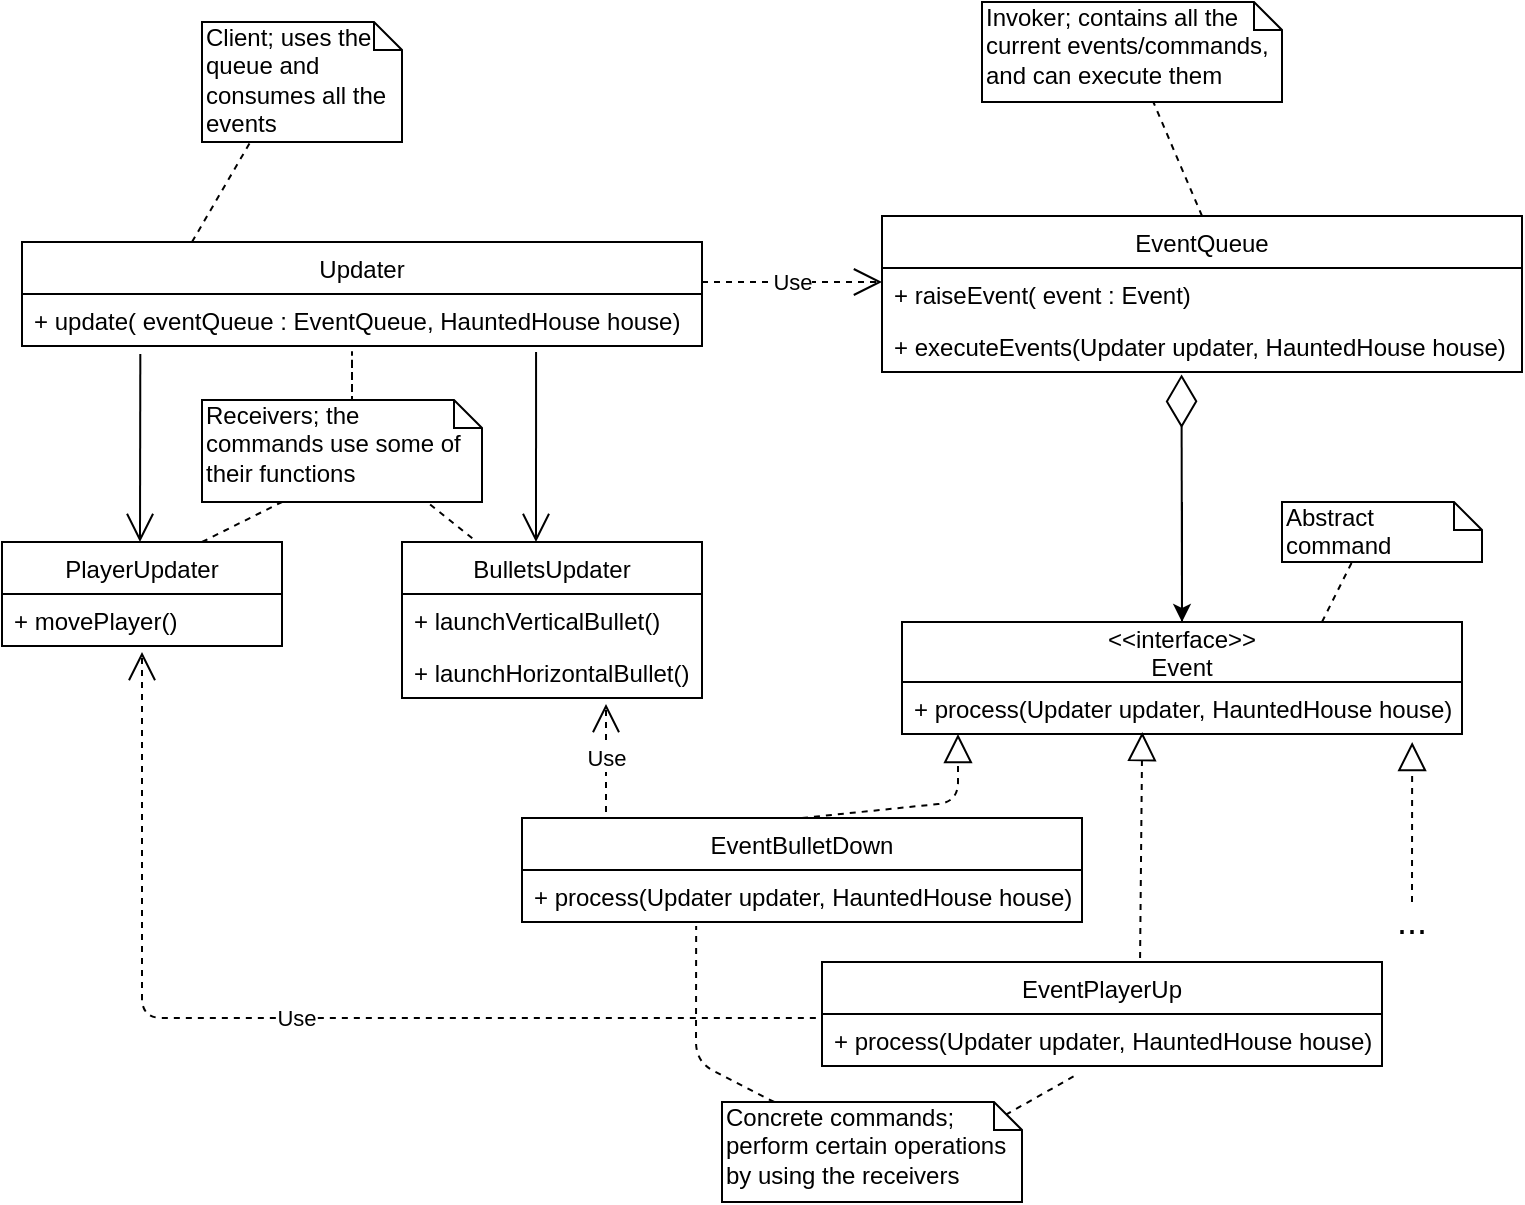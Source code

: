 <mxfile version="10.6.7" type="device"><diagram id="NFGaNk8pFJrYSLJNn4He" name="Page-1"><mxGraphModel dx="918" dy="599" grid="1" gridSize="10" guides="1" tooltips="1" connect="1" arrows="1" fold="1" page="1" pageScale="1" pageWidth="827" pageHeight="1169" math="0" shadow="0"><root><mxCell id="0"/><mxCell id="1" parent="0"/><mxCell id="ev_TJrRn8RHCsd9zcka4-1" value="Updater" style="swimlane;fontStyle=0;childLayout=stackLayout;horizontal=1;startSize=26;fillColor=none;horizontalStack=0;resizeParent=1;resizeParentMax=0;resizeLast=0;collapsible=1;marginBottom=0;" vertex="1" parent="1"><mxGeometry x="20" y="140" width="340" height="52" as="geometry"/></mxCell><mxCell id="ev_TJrRn8RHCsd9zcka4-2" value="+ update( eventQueue : EventQueue, HauntedHouse house)" style="text;strokeColor=none;fillColor=none;align=left;verticalAlign=top;spacingLeft=4;spacingRight=4;overflow=hidden;rotatable=0;points=[[0,0.5],[1,0.5]];portConstraint=eastwest;" vertex="1" parent="ev_TJrRn8RHCsd9zcka4-1"><mxGeometry y="26" width="340" height="26" as="geometry"/></mxCell><mxCell id="ev_TJrRn8RHCsd9zcka4-5" value="" style="endArrow=none;dashed=1;html=1;exitX=0.25;exitY=0;exitDx=0;exitDy=0;" edge="1" parent="1" source="ev_TJrRn8RHCsd9zcka4-1"><mxGeometry width="50" height="50" relative="1" as="geometry"><mxPoint x="90" y="130" as="sourcePoint"/><mxPoint x="140" y="80" as="targetPoint"/><Array as="points"/></mxGeometry></mxCell><mxCell id="ev_TJrRn8RHCsd9zcka4-6" value="Client; uses the queue and consumes all the events" style="shape=note;whiteSpace=wrap;html=1;size=14;verticalAlign=top;align=left;spacingTop=-6;" vertex="1" parent="1"><mxGeometry x="110" y="30" width="100" height="60" as="geometry"/></mxCell><mxCell id="ev_TJrRn8RHCsd9zcka4-7" value="Use" style="endArrow=open;endSize=12;dashed=1;html=1;" edge="1" parent="1"><mxGeometry width="160" relative="1" as="geometry"><mxPoint x="360" y="160" as="sourcePoint"/><mxPoint x="450" y="160" as="targetPoint"/></mxGeometry></mxCell><mxCell id="ev_TJrRn8RHCsd9zcka4-8" value="EventQueue" style="swimlane;fontStyle=0;childLayout=stackLayout;horizontal=1;startSize=26;fillColor=none;horizontalStack=0;resizeParent=1;resizeParentMax=0;resizeLast=0;collapsible=1;marginBottom=0;" vertex="1" parent="1"><mxGeometry x="450" y="127" width="320" height="78" as="geometry"/></mxCell><mxCell id="ev_TJrRn8RHCsd9zcka4-9" value="+ raiseEvent( event : Event)" style="text;strokeColor=none;fillColor=none;align=left;verticalAlign=top;spacingLeft=4;spacingRight=4;overflow=hidden;rotatable=0;points=[[0,0.5],[1,0.5]];portConstraint=eastwest;" vertex="1" parent="ev_TJrRn8RHCsd9zcka4-8"><mxGeometry y="26" width="320" height="26" as="geometry"/></mxCell><mxCell id="ev_TJrRn8RHCsd9zcka4-10" value="+ executeEvents(Updater updater, HauntedHouse house)" style="text;strokeColor=none;fillColor=none;align=left;verticalAlign=top;spacingLeft=4;spacingRight=4;overflow=hidden;rotatable=0;points=[[0,0.5],[1,0.5]];portConstraint=eastwest;" vertex="1" parent="ev_TJrRn8RHCsd9zcka4-8"><mxGeometry y="52" width="320" height="26" as="geometry"/></mxCell><mxCell id="ev_TJrRn8RHCsd9zcka4-12" value="" style="endArrow=none;dashed=1;html=1;exitX=0.5;exitY=0;exitDx=0;exitDy=0;" edge="1" parent="1" source="ev_TJrRn8RHCsd9zcka4-8" target="ev_TJrRn8RHCsd9zcka4-13"><mxGeometry width="50" height="50" relative="1" as="geometry"><mxPoint x="410" y="120" as="sourcePoint"/><mxPoint x="460" y="70" as="targetPoint"/></mxGeometry></mxCell><mxCell id="ev_TJrRn8RHCsd9zcka4-13" value="Invoker; contains all the current events/commands, and can execute them" style="shape=note;whiteSpace=wrap;html=1;size=14;verticalAlign=top;align=left;spacingTop=-6;" vertex="1" parent="1"><mxGeometry x="500" y="20" width="150" height="50" as="geometry"/></mxCell><mxCell id="ev_TJrRn8RHCsd9zcka4-14" value="" style="endArrow=diamondThin;endFill=0;endSize=24;html=1;entryX=0.468;entryY=1.046;entryDx=0;entryDy=0;entryPerimeter=0;exitX=0.5;exitY=0;exitDx=0;exitDy=0;" edge="1" parent="1" source="ev_TJrRn8RHCsd9zcka4-15" target="ev_TJrRn8RHCsd9zcka4-10"><mxGeometry width="160" relative="1" as="geometry"><mxPoint x="607" y="320" as="sourcePoint"/><mxPoint x="607" y="207" as="targetPoint"/></mxGeometry></mxCell><mxCell id="ev_TJrRn8RHCsd9zcka4-15" value="&#10;&lt;&lt;interface&gt;&gt;&#10;Event&#10;" style="swimlane;fontStyle=0;childLayout=stackLayout;horizontal=1;startSize=30;fillColor=none;horizontalStack=0;resizeParent=1;resizeParentMax=0;resizeLast=0;collapsible=1;marginBottom=0;" vertex="1" parent="1"><mxGeometry x="460" y="330" width="280" height="56" as="geometry"/></mxCell><mxCell id="ev_TJrRn8RHCsd9zcka4-16" value="+ process(Updater updater, HauntedHouse house)" style="text;strokeColor=none;fillColor=none;align=left;verticalAlign=top;spacingLeft=4;spacingRight=4;overflow=hidden;rotatable=0;points=[[0,0.5],[1,0.5]];portConstraint=eastwest;" vertex="1" parent="ev_TJrRn8RHCsd9zcka4-15"><mxGeometry y="30" width="280" height="26" as="geometry"/></mxCell><mxCell id="ev_TJrRn8RHCsd9zcka4-22" value="" style="endArrow=classic;html=1;" edge="1" parent="1"><mxGeometry width="50" height="50" relative="1" as="geometry"><mxPoint x="600" y="270" as="sourcePoint"/><mxPoint x="600" y="330" as="targetPoint"/></mxGeometry></mxCell><mxCell id="ev_TJrRn8RHCsd9zcka4-23" value="" style="endArrow=none;dashed=1;html=1;exitX=0.75;exitY=0;exitDx=0;exitDy=0;" edge="1" parent="1" source="ev_TJrRn8RHCsd9zcka4-15"><mxGeometry width="50" height="50" relative="1" as="geometry"><mxPoint x="680" y="310" as="sourcePoint"/><mxPoint x="690" y="290" as="targetPoint"/></mxGeometry></mxCell><mxCell id="ev_TJrRn8RHCsd9zcka4-24" value="Abstract command" style="shape=note;whiteSpace=wrap;html=1;size=14;verticalAlign=top;align=left;spacingTop=-6;" vertex="1" parent="1"><mxGeometry x="650" y="270" width="100" height="30" as="geometry"/></mxCell><mxCell id="ev_TJrRn8RHCsd9zcka4-25" value="" style="endArrow=block;dashed=1;endFill=0;endSize=12;html=1;entryX=0.1;entryY=1;entryDx=0;entryDy=0;entryPerimeter=0;exitX=0.5;exitY=0;exitDx=0;exitDy=0;" edge="1" parent="1" source="ev_TJrRn8RHCsd9zcka4-32" target="ev_TJrRn8RHCsd9zcka4-16"><mxGeometry width="160" relative="1" as="geometry"><mxPoint x="489" y="470" as="sourcePoint"/><mxPoint x="489" y="391" as="targetPoint"/><Array as="points"><mxPoint x="488" y="420"/></Array></mxGeometry></mxCell><mxCell id="ev_TJrRn8RHCsd9zcka4-28" value="" style="endArrow=block;dashed=1;endFill=0;endSize=12;html=1;entryX=0.429;entryY=0.962;entryDx=0;entryDy=0;entryPerimeter=0;exitX=0.568;exitY=-0.038;exitDx=0;exitDy=0;exitPerimeter=0;" edge="1" parent="1" source="ev_TJrRn8RHCsd9zcka4-36" target="ev_TJrRn8RHCsd9zcka4-16"><mxGeometry width="160" relative="1" as="geometry"><mxPoint x="580" y="470" as="sourcePoint"/><mxPoint x="580" y="390" as="targetPoint"/></mxGeometry></mxCell><mxCell id="ev_TJrRn8RHCsd9zcka4-29" value="" style="endArrow=block;dashed=1;endFill=0;endSize=12;html=1;entryX=0.911;entryY=1.154;entryDx=0;entryDy=0;entryPerimeter=0;" edge="1" parent="1" target="ev_TJrRn8RHCsd9zcka4-16"><mxGeometry width="160" relative="1" as="geometry"><mxPoint x="715" y="470" as="sourcePoint"/><mxPoint x="790" y="460" as="targetPoint"/></mxGeometry></mxCell><mxCell id="ev_TJrRn8RHCsd9zcka4-30" value="&lt;font style=&quot;font-size: 18px&quot;&gt;...&lt;/font&gt;" style="text;html=1;strokeColor=none;fillColor=none;align=center;verticalAlign=middle;whiteSpace=wrap;rounded=0;" vertex="1" parent="1"><mxGeometry x="690" y="470" width="50" height="20" as="geometry"/></mxCell><mxCell id="ev_TJrRn8RHCsd9zcka4-32" value="EventBulletDown" style="swimlane;fontStyle=0;childLayout=stackLayout;horizontal=1;startSize=26;fillColor=none;horizontalStack=0;resizeParent=1;resizeParentMax=0;resizeLast=0;collapsible=1;marginBottom=0;" vertex="1" parent="1"><mxGeometry x="270" y="428" width="280" height="52" as="geometry"/></mxCell><mxCell id="ev_TJrRn8RHCsd9zcka4-33" value="+ process(Updater updater, HauntedHouse house)" style="text;strokeColor=none;fillColor=none;align=left;verticalAlign=top;spacingLeft=4;spacingRight=4;overflow=hidden;rotatable=0;points=[[0,0.5],[1,0.5]];portConstraint=eastwest;" vertex="1" parent="ev_TJrRn8RHCsd9zcka4-32"><mxGeometry y="26" width="280" height="26" as="geometry"/></mxCell><mxCell id="ev_TJrRn8RHCsd9zcka4-36" value="EventPlayerUp" style="swimlane;fontStyle=0;childLayout=stackLayout;horizontal=1;startSize=26;fillColor=none;horizontalStack=0;resizeParent=1;resizeParentMax=0;resizeLast=0;collapsible=1;marginBottom=0;" vertex="1" parent="1"><mxGeometry x="420" y="500" width="280" height="52" as="geometry"/></mxCell><mxCell id="ev_TJrRn8RHCsd9zcka4-37" value="+ process(Updater updater, HauntedHouse house)" style="text;strokeColor=none;fillColor=none;align=left;verticalAlign=top;spacingLeft=4;spacingRight=4;overflow=hidden;rotatable=0;points=[[0,0.5],[1,0.5]];portConstraint=eastwest;" vertex="1" parent="ev_TJrRn8RHCsd9zcka4-36"><mxGeometry y="26" width="280" height="26" as="geometry"/></mxCell><mxCell id="ev_TJrRn8RHCsd9zcka4-41" value="" style="endArrow=none;dashed=1;html=1;entryX=0.311;entryY=1.077;entryDx=0;entryDy=0;entryPerimeter=0;" edge="1" parent="1" source="ev_TJrRn8RHCsd9zcka4-43" target="ev_TJrRn8RHCsd9zcka4-33"><mxGeometry width="50" height="50" relative="1" as="geometry"><mxPoint x="420" y="600" as="sourcePoint"/><mxPoint x="370" y="570" as="targetPoint"/><Array as="points"><mxPoint x="357" y="550"/></Array></mxGeometry></mxCell><mxCell id="ev_TJrRn8RHCsd9zcka4-42" value="" style="endArrow=none;dashed=1;html=1;entryX=0.457;entryY=1.154;entryDx=0;entryDy=0;entryPerimeter=0;" edge="1" parent="1" target="ev_TJrRn8RHCsd9zcka4-37"><mxGeometry width="50" height="50" relative="1" as="geometry"><mxPoint x="470" y="600" as="sourcePoint"/><mxPoint x="530" y="590" as="targetPoint"/></mxGeometry></mxCell><mxCell id="ev_TJrRn8RHCsd9zcka4-43" value="Concrete commands;&lt;br&gt;perform certain operations by using the receivers&lt;br&gt;" style="shape=note;whiteSpace=wrap;html=1;size=14;verticalAlign=top;align=left;spacingTop=-6;" vertex="1" parent="1"><mxGeometry x="370" y="570" width="150" height="50" as="geometry"/></mxCell><mxCell id="ev_TJrRn8RHCsd9zcka4-44" value="" style="endArrow=open;endFill=1;endSize=12;html=1;exitX=0.174;exitY=1.154;exitDx=0;exitDy=0;exitPerimeter=0;" edge="1" parent="1" source="ev_TJrRn8RHCsd9zcka4-2"><mxGeometry width="160" relative="1" as="geometry"><mxPoint x="90" y="210" as="sourcePoint"/><mxPoint x="79" y="290" as="targetPoint"/></mxGeometry></mxCell><mxCell id="ev_TJrRn8RHCsd9zcka4-45" value="" style="endArrow=open;endFill=1;endSize=12;html=1;exitX=0.756;exitY=1.115;exitDx=0;exitDy=0;exitPerimeter=0;" edge="1" parent="1" source="ev_TJrRn8RHCsd9zcka4-2"><mxGeometry width="160" relative="1" as="geometry"><mxPoint x="190" y="250" as="sourcePoint"/><mxPoint x="277" y="290" as="targetPoint"/></mxGeometry></mxCell><mxCell id="ev_TJrRn8RHCsd9zcka4-46" value="PlayerUpdater" style="swimlane;fontStyle=0;childLayout=stackLayout;horizontal=1;startSize=26;fillColor=none;horizontalStack=0;resizeParent=1;resizeParentMax=0;resizeLast=0;collapsible=1;marginBottom=0;" vertex="1" parent="1"><mxGeometry x="10" y="290" width="140" height="52" as="geometry"/></mxCell><mxCell id="ev_TJrRn8RHCsd9zcka4-47" value="+ movePlayer()" style="text;strokeColor=none;fillColor=none;align=left;verticalAlign=top;spacingLeft=4;spacingRight=4;overflow=hidden;rotatable=0;points=[[0,0.5],[1,0.5]];portConstraint=eastwest;" vertex="1" parent="ev_TJrRn8RHCsd9zcka4-46"><mxGeometry y="26" width="140" height="26" as="geometry"/></mxCell><mxCell id="ev_TJrRn8RHCsd9zcka4-54" value="BulletsUpdater" style="swimlane;fontStyle=0;childLayout=stackLayout;horizontal=1;startSize=26;fillColor=none;horizontalStack=0;resizeParent=1;resizeParentMax=0;resizeLast=0;collapsible=1;marginBottom=0;" vertex="1" parent="1"><mxGeometry x="210" y="290" width="150" height="78" as="geometry"/></mxCell><mxCell id="ev_TJrRn8RHCsd9zcka4-55" value="+ launchVerticalBullet()" style="text;strokeColor=none;fillColor=none;align=left;verticalAlign=top;spacingLeft=4;spacingRight=4;overflow=hidden;rotatable=0;points=[[0,0.5],[1,0.5]];portConstraint=eastwest;" vertex="1" parent="ev_TJrRn8RHCsd9zcka4-54"><mxGeometry y="26" width="150" height="26" as="geometry"/></mxCell><mxCell id="ev_TJrRn8RHCsd9zcka4-56" value="+ launchHorizontalBullet()" style="text;strokeColor=none;fillColor=none;align=left;verticalAlign=top;spacingLeft=4;spacingRight=4;overflow=hidden;rotatable=0;points=[[0,0.5],[1,0.5]];portConstraint=eastwest;" vertex="1" parent="ev_TJrRn8RHCsd9zcka4-54"><mxGeometry y="52" width="150" height="26" as="geometry"/></mxCell><mxCell id="ev_TJrRn8RHCsd9zcka4-58" value="" style="endArrow=none;dashed=1;html=1;" edge="1" parent="1"><mxGeometry width="50" height="50" relative="1" as="geometry"><mxPoint x="185" y="220" as="sourcePoint"/><mxPoint x="185" y="230" as="targetPoint"/><Array as="points"><mxPoint x="185" y="190"/><mxPoint x="185" y="220"/></Array></mxGeometry></mxCell><mxCell id="ev_TJrRn8RHCsd9zcka4-59" value="" style="endArrow=none;dashed=1;html=1;" edge="1" parent="1"><mxGeometry width="50" height="50" relative="1" as="geometry"><mxPoint x="110" y="290" as="sourcePoint"/><mxPoint x="150" y="270" as="targetPoint"/></mxGeometry></mxCell><mxCell id="ev_TJrRn8RHCsd9zcka4-60" value="" style="endArrow=none;dashed=1;html=1;entryX=0.25;entryY=0;entryDx=0;entryDy=0;" edge="1" parent="1" target="ev_TJrRn8RHCsd9zcka4-54"><mxGeometry width="50" height="50" relative="1" as="geometry"><mxPoint x="210" y="260" as="sourcePoint"/><mxPoint x="260" y="230" as="targetPoint"/></mxGeometry></mxCell><mxCell id="ev_TJrRn8RHCsd9zcka4-61" value="Receivers; the commands use some of their functions" style="shape=note;whiteSpace=wrap;html=1;size=14;verticalAlign=top;align=left;spacingTop=-6;" vertex="1" parent="1"><mxGeometry x="110" y="219" width="140" height="51" as="geometry"/></mxCell><mxCell id="ev_TJrRn8RHCsd9zcka4-62" value="Use" style="endArrow=open;endSize=12;dashed=1;html=1;entryX=0.68;entryY=1.115;entryDx=0;entryDy=0;entryPerimeter=0;exitX=0.15;exitY=-0.058;exitDx=0;exitDy=0;exitPerimeter=0;" edge="1" parent="1" source="ev_TJrRn8RHCsd9zcka4-32" target="ev_TJrRn8RHCsd9zcka4-56"><mxGeometry width="160" relative="1" as="geometry"><mxPoint x="220" y="410" as="sourcePoint"/><mxPoint x="380" y="410" as="targetPoint"/></mxGeometry></mxCell><mxCell id="ev_TJrRn8RHCsd9zcka4-63" value="Use" style="endArrow=open;endSize=12;dashed=1;html=1;exitX=-0.011;exitY=0.077;exitDx=0;exitDy=0;exitPerimeter=0;entryX=0.5;entryY=1.115;entryDx=0;entryDy=0;entryPerimeter=0;" edge="1" parent="1" source="ev_TJrRn8RHCsd9zcka4-37" target="ev_TJrRn8RHCsd9zcka4-47"><mxGeometry width="160" relative="1" as="geometry"><mxPoint x="140" y="530" as="sourcePoint"/><mxPoint x="300" y="530" as="targetPoint"/><Array as="points"><mxPoint x="80" y="528"/></Array></mxGeometry></mxCell></root></mxGraphModel></diagram></mxfile>